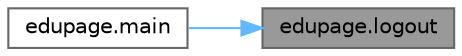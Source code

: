 digraph "edupage.logout"
{
 // LATEX_PDF_SIZE
  bgcolor="transparent";
  edge [fontname=Helvetica,fontsize=10,labelfontname=Helvetica,labelfontsize=10];
  node [fontname=Helvetica,fontsize=10,shape=box,height=0.2,width=0.4];
  rankdir="RL";
  Node1 [label="edupage.logout",height=0.2,width=0.4,color="gray40", fillcolor="grey60", style="filled", fontcolor="black",tooltip=" "];
  Node1 -> Node2 [dir="back",color="steelblue1",style="solid"];
  Node2 [label="edupage.main",height=0.2,width=0.4,color="grey40", fillcolor="white", style="filled",URL="$d0/d52/namespaceedupage.html#a187508ee0d9f19d584a130cc5cba0c27",tooltip=" "];
}
